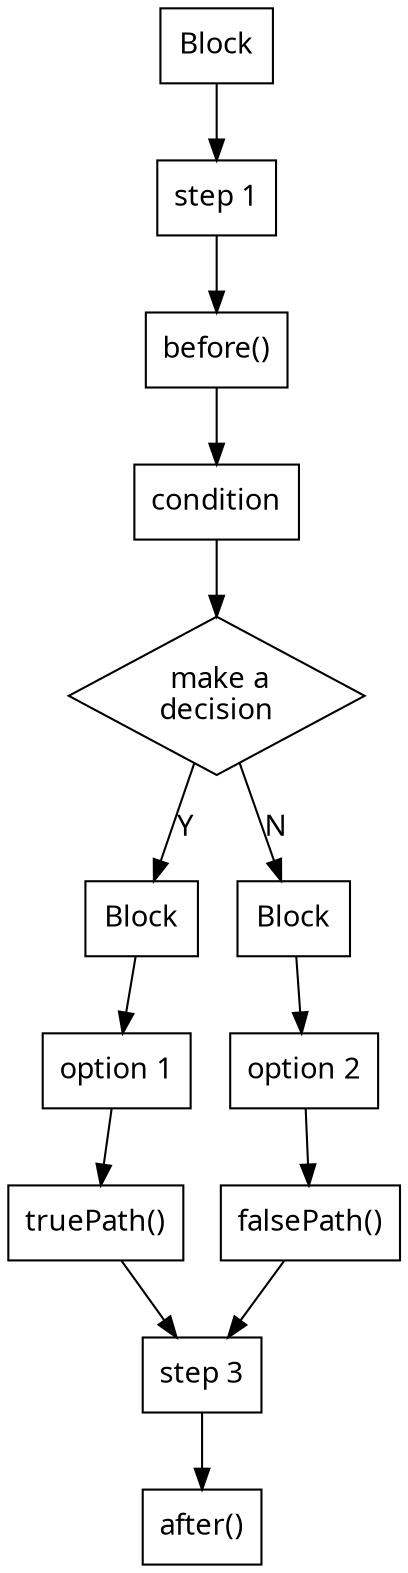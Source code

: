 digraph G_2 {
  node [
    shape = rect;
    fontname = "Handlee";
  ]
  edge [
    fontname = "Handlee";
  ]
  bgcolor = transparent;
  fontname = "Handlee";
  compound = true;
  s_49 [
    class = "block";
    label = "Block";
    fillcolor = white;
    style = filled;
  ];
  s_50 [
    class = "expressionStatement";
    label = "step 1";
    fillcolor = white;
    style = filled;
  ];
  s_50_2 [
    class = "methodInvocation";
    label = "before()";
    fillcolor = white;
    style = filled;
  ];
  if_51 [
    class = "if";
    label = " make a\ndecision";
    fillcolor = white;
    shape = diamond;
    style = filled;
  ];
  s_51 [
    class = "simpleName";
    label = "condition";
    fillcolor = white;
    style = filled;
  ];
  s_51_2 [
    class = "block";
    label = "Block";
    fillcolor = white;
    style = filled;
  ];
  s_52 [
    class = "expressionStatement";
    label = "option 1";
    fillcolor = white;
    style = filled;
  ];
  s_52_2 [
    class = "methodInvocation";
    label = "truePath()";
    fillcolor = white;
    style = filled;
  ];
  s_53 [
    class = "block";
    label = "Block";
    fillcolor = white;
    style = filled;
  ];
  s_54 [
    class = "expressionStatement";
    label = "option 2";
    fillcolor = white;
    style = filled;
  ];
  s_54_2 [
    class = "methodInvocation";
    label = "falsePath()";
    fillcolor = white;
    style = filled;
  ];
  s_56 [
    class = "expressionStatement";
    label = "step 3";
    fillcolor = white;
    style = filled;
  ];
  s_56_2 [
    class = "methodInvocation";
    label = "after()";
    fillcolor = white;
    style = filled;
  ];
  s_49 -> s_50;
  s_50 -> s_50_2;
  s_50_2 -> s_51;
  s_51 -> if_51;
  if_51 -> s_51_2 [
    label="Y";
  ];
  if_51 -> s_53 [
    label="N";
  ];
  s_51_2 -> s_52;
  s_52 -> s_52_2;
  s_53 -> s_54;
  s_54 -> s_54_2;
  s_52_2 -> s_56;
  s_54_2 -> s_56;
  s_56 -> s_56_2;

}

